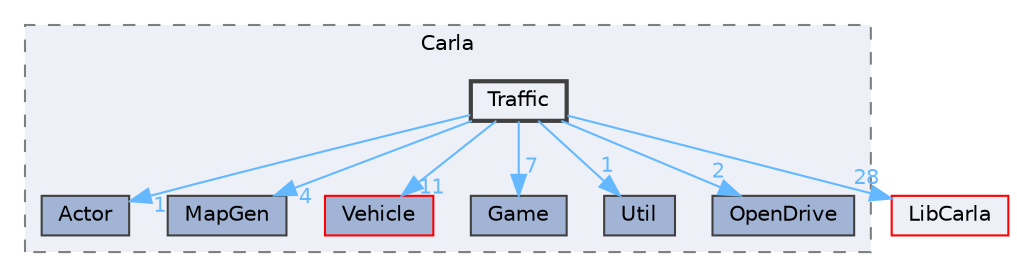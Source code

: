 digraph "Traffic"
{
 // INTERACTIVE_SVG=YES
 // LATEX_PDF_SIZE
  bgcolor="transparent";
  edge [fontname=Helvetica,fontsize=10,labelfontname=Helvetica,labelfontsize=10];
  node [fontname=Helvetica,fontsize=10,shape=box,height=0.2,width=0.4];
  compound=true
  subgraph clusterdir_8fc34afb5f07a67966c78bf5319f94ae {
    graph [ bgcolor="#edf0f7", pencolor="grey50", label="Carla", fontname=Helvetica,fontsize=10 style="filled,dashed", URL="dir_8fc34afb5f07a67966c78bf5319f94ae.html",tooltip=""]
  dir_31691989b6ffa820edb06b9eb32cc520 [label="Actor", fillcolor="#a2b4d6", color="grey25", style="filled", URL="dir_31691989b6ffa820edb06b9eb32cc520.html",tooltip=""];
  dir_3e9aec868781f29a05b56aecc37cd1a9 [label="MapGen", fillcolor="#a2b4d6", color="grey25", style="filled", URL="dir_3e9aec868781f29a05b56aecc37cd1a9.html",tooltip=""];
  dir_4d620431c9b0dc62fca23e1ed91a49b6 [label="Vehicle", fillcolor="#a2b4d6", color="red", style="filled", URL="dir_4d620431c9b0dc62fca23e1ed91a49b6.html",tooltip=""];
  dir_b708e75f0564cefaa95a07ef1c60fa1d [label="Game", fillcolor="#a2b4d6", color="grey25", style="filled", URL="dir_b708e75f0564cefaa95a07ef1c60fa1d.html",tooltip=""];
  dir_c0211e659583c36c301432102f960843 [label="Util", fillcolor="#a2b4d6", color="grey25", style="filled", URL="dir_c0211e659583c36c301432102f960843.html",tooltip=""];
  dir_d0b0d7f8e453984c2ffe9ea659d3c27f [label="OpenDrive", fillcolor="#a2b4d6", color="grey25", style="filled", URL="dir_d0b0d7f8e453984c2ffe9ea659d3c27f.html",tooltip=""];
  dir_cf78ae8ffd0f6192e117b8a1751c2bbd [label="Traffic", fillcolor="#edf0f7", color="grey25", style="filled,bold", URL="dir_cf78ae8ffd0f6192e117b8a1751c2bbd.html",tooltip=""];
  }
  dir_1604d568fa4d964dfa9079b701bbfa07 [label="LibCarla", fillcolor="#edf0f7", color="red", style="filled", URL="dir_1604d568fa4d964dfa9079b701bbfa07.html",tooltip=""];
  dir_cf78ae8ffd0f6192e117b8a1751c2bbd->dir_1604d568fa4d964dfa9079b701bbfa07 [headlabel="28", labeldistance=1.5 headhref="dir_000062_000020.html" href="dir_000062_000020.html" color="steelblue1" fontcolor="steelblue1"];
  dir_cf78ae8ffd0f6192e117b8a1751c2bbd->dir_31691989b6ffa820edb06b9eb32cc520 [headlabel="1", labeldistance=1.5 headhref="dir_000062_000000.html" href="dir_000062_000000.html" color="steelblue1" fontcolor="steelblue1"];
  dir_cf78ae8ffd0f6192e117b8a1751c2bbd->dir_3e9aec868781f29a05b56aecc37cd1a9 [headlabel="4", labeldistance=1.5 headhref="dir_000062_000024.html" href="dir_000062_000024.html" color="steelblue1" fontcolor="steelblue1"];
  dir_cf78ae8ffd0f6192e117b8a1751c2bbd->dir_4d620431c9b0dc62fca23e1ed91a49b6 [headlabel="11", labeldistance=1.5 headhref="dir_000062_000071.html" href="dir_000062_000071.html" color="steelblue1" fontcolor="steelblue1"];
  dir_cf78ae8ffd0f6192e117b8a1751c2bbd->dir_b708e75f0564cefaa95a07ef1c60fa1d [headlabel="7", labeldistance=1.5 headhref="dir_000062_000017.html" href="dir_000062_000017.html" color="steelblue1" fontcolor="steelblue1"];
  dir_cf78ae8ffd0f6192e117b8a1751c2bbd->dir_c0211e659583c36c301432102f960843 [headlabel="1", labeldistance=1.5 headhref="dir_000062_000068.html" href="dir_000062_000068.html" color="steelblue1" fontcolor="steelblue1"];
  dir_cf78ae8ffd0f6192e117b8a1751c2bbd->dir_d0b0d7f8e453984c2ffe9ea659d3c27f [headlabel="2", labeldistance=1.5 headhref="dir_000062_000033.html" href="dir_000062_000033.html" color="steelblue1" fontcolor="steelblue1"];
}
